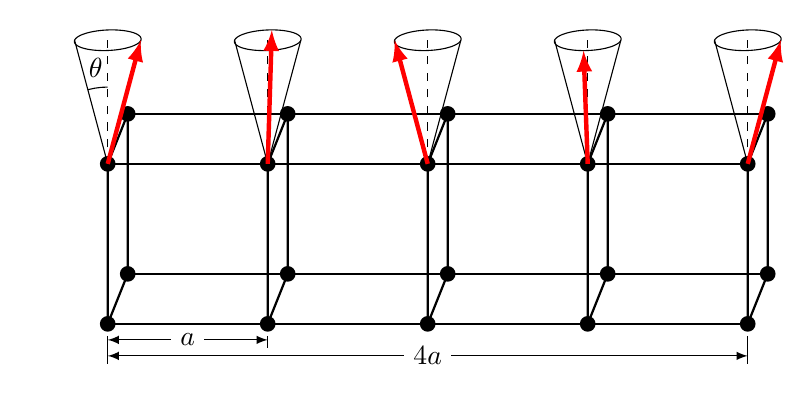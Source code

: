 \usetikzlibrary{3d}
\begin{tikzpicture}[
    x={(0.8in,0in)},
    y={(0.1in,0.25in)},
    z={(0,0.8in)},
]
\draw[thick] (0,0,0)--++(4,0,0);
\draw[thick] (0,0,1)--++(4,0,0);
\draw[thick] (0,1,0)--++(4,0,0);
\draw[thick] (0,1,1)--++(4,0,0);
\def\mtheta{15}
\def\Length{4}
\def\r{0.8}
\edef\xs{0}
\edef\ys{0}
\edef\zs{0}
\def\rotFactor{1.2}
\def\angFactor{0.6}
\foreach \x in {0,1,...,\Length} {
\begin{scope}[shift={(\x,0,0)}]
    \node[circle,inner sep=2pt,fill=black] at (0,0,0) {};
    \node[circle,inner sep=2pt,fill=black] at (0,0,1) {};
    \node[circle,inner sep=2pt,fill=black] at (0,1,0) {};
    \node[circle,inner sep=2pt,fill=black] at (0,1,1) {};
    \draw[thick] (0,0,0) -- (0,0,1) -- (0,1,1) -- (0,1,0) -- cycle;
    \draw[dashed] (0,0,1) -- ++ (0,0,{\r*cos(\mtheta)});
    \draw[] (0,0,1) -- ++ ({\r*sin(\mtheta)},0,{\r*cos(\mtheta)});
    \draw[] (0,0,1) -- ++ ({-\r*sin(\mtheta)},0,{\r*cos(\mtheta)});
    \draw[] ({\r*sin(\mtheta)},0,{1+\r*cos(\mtheta)}) % upper circle
    \foreach \t in {5,10,...,360} {
     --({\r*sin(\mtheta)*cos(\t)}, {\r*sin(\mtheta)*sin(\t)}, {1+\r*cos(\mtheta)})
    } -- cycle;
    \pgfmathparse{\r*sin(\mtheta)*cos(deg(2*pi*\x/\Length))}%
    \xdef\xs{\pgfmathresult}%
    \pgfmathparse{\r*sin(\mtheta)*sin(deg(2*pi*\x/\Length))}%
    \xdef\ys{\pgfmathresult}%
    \pgfmathparse{\r*cos(\mtheta)}%
    \xdef\zs{\pgfmathresult}%
    \draw[red,ultra thick,-latex] (0,0,1) -- ++ (\xs,\ys,\zs);%
\end{scope}
}

\draw[] ({\r*sin(0)*\angFactor},0,{1+\r*cos(0)*\angFactor}) % upper circle
\foreach \t in {5,10,...,\mtheta} {
 --({\r*sin(\t)*cos(180)*\angFactor}, {\r*sin(\t)*sin(180)*\angFactor}, {1+\r*cos(\t)*\angFactor})
};
\node at (-0.075,0,1.6) {$\theta$};

\draw[latex-latex] (0,0,-0.1) -- ++ (1,0,0) node[midway,fill=white] {$a$};
\draw[latex-latex] (0,0,-0.2) -- ++ (4,0,0) node[midway,fill=white] {$4a$};
\draw (0,0,-0.075) -- (0,0,-0.25);
\draw (1,0,-0.075) -- (1,0,-0.15);
\draw (4,0,-0.075) -- (4,0,-0.25);

\end{tikzpicture}